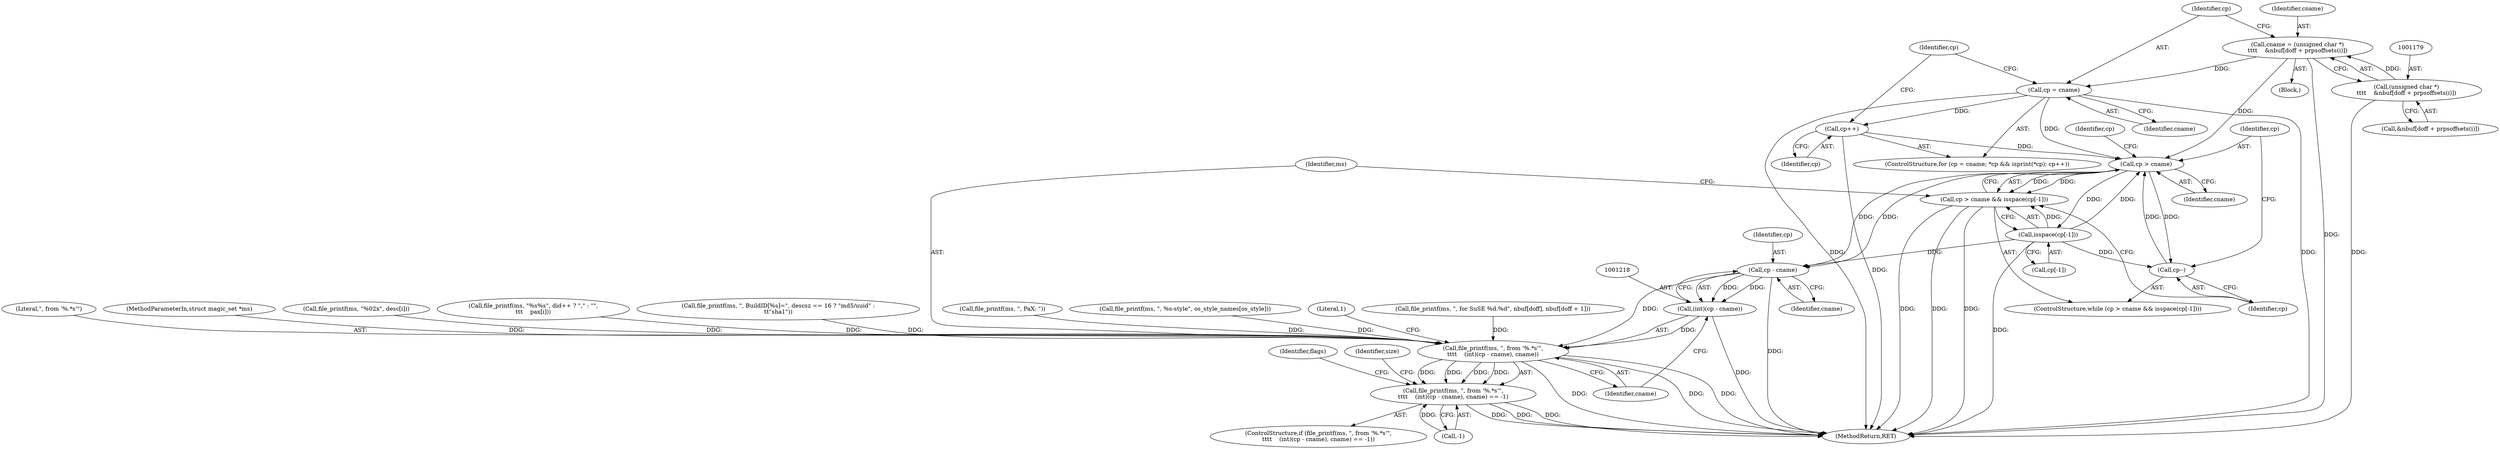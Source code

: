 digraph "0_file_39c7ac1106be844a5296d3eb5971946cc09ffda0@pointer" {
"1001188" [label="(Call,cp = cname)"];
"1001176" [label="(Call,cname = (unsigned char *)\n\t\t\t\t    &nbuf[doff + prpsoffsets(i)])"];
"1001178" [label="(Call,(unsigned char *)\n\t\t\t\t    &nbuf[doff + prpsoffsets(i)])"];
"1001197" [label="(Call,cp++)"];
"1001202" [label="(Call,cp > cname)"];
"1001201" [label="(Call,cp > cname && isspace(cp[-1]))"];
"1001205" [label="(Call,isspace(cp[-1]))"];
"1001210" [label="(Call,cp--)"];
"1001219" [label="(Call,cp - cname)"];
"1001217" [label="(Call,(int)(cp - cname))"];
"1001214" [label="(Call,file_printf(ms, \", from '%.*s'\",\n\t\t\t\t    (int)(cp - cname), cname))"];
"1001213" [label="(Call,file_printf(ms, \", from '%.*s'\",\n\t\t\t\t    (int)(cp - cname), cname) == -1)"];
"1001223" [label="(Call,-1)"];
"1000602" [label="(Call,file_printf(ms, \"%s%s\", did++ ? \",\" : \"\",\n\t\t\t    pax[i]))"];
"1001198" [label="(Identifier,cp)"];
"1001178" [label="(Call,(unsigned char *)\n\t\t\t\t    &nbuf[doff + prpsoffsets(i)])"];
"1001216" [label="(Literal,\", from '%.*s'\")"];
"1001189" [label="(Identifier,cp)"];
"1000117" [label="(MethodParameterIn,struct magic_set *ms)"];
"1001180" [label="(Call,&nbuf[doff + prpsoffsets(i)])"];
"1001222" [label="(Identifier,cname)"];
"1001187" [label="(ControlStructure,for (cp = cname; *cp && isprint(*cp); cp++))"];
"1001205" [label="(Call,isspace(cp[-1]))"];
"1001193" [label="(Identifier,cp)"];
"1001204" [label="(Identifier,cname)"];
"1001220" [label="(Identifier,cp)"];
"1001203" [label="(Identifier,cp)"];
"1001176" [label="(Call,cname = (unsigned char *)\n\t\t\t\t    &nbuf[doff + prpsoffsets(i)])"];
"1000508" [label="(Call,file_printf(ms, \"%02x\", desc[i]))"];
"1001226" [label="(Identifier,size)"];
"1001206" [label="(Call,cp[-1])"];
"1001188" [label="(Call,cp = cname)"];
"1001190" [label="(Identifier,cname)"];
"1001237" [label="(MethodReturn,RET)"];
"1001177" [label="(Identifier,cname)"];
"1001221" [label="(Identifier,cname)"];
"1001229" [label="(Identifier,flags)"];
"1000475" [label="(Call,file_printf(ms, \", BuildID[%s]=\", descsz == 16 ? \"md5/uuid\" :\n\t\t\"sha1\"))"];
"1001207" [label="(Identifier,cp)"];
"1001211" [label="(Identifier,cp)"];
"1000573" [label="(Call,file_printf(ms, \", PaX: \"))"];
"1001214" [label="(Call,file_printf(ms, \", from '%.*s'\",\n\t\t\t\t    (int)(cp - cname), cname))"];
"1001210" [label="(Call,cp--)"];
"1000962" [label="(Call,file_printf(ms, \", %s-style\", os_style_names[os_style]))"];
"1001056" [label="(Block,)"];
"1001219" [label="(Call,cp - cname)"];
"1001224" [label="(Literal,1)"];
"1001197" [label="(Call,cp++)"];
"1001217" [label="(Call,(int)(cp - cname))"];
"1001213" [label="(Call,file_printf(ms, \", from '%.*s'\",\n\t\t\t\t    (int)(cp - cname), cname) == -1)"];
"1000286" [label="(Call,file_printf(ms, \", for SuSE %d.%d\", nbuf[doff], nbuf[doff + 1]))"];
"1001215" [label="(Identifier,ms)"];
"1001200" [label="(ControlStructure,while (cp > cname && isspace(cp[-1])))"];
"1001202" [label="(Call,cp > cname)"];
"1001212" [label="(ControlStructure,if (file_printf(ms, \", from '%.*s'\",\n\t\t\t\t    (int)(cp - cname), cname) == -1))"];
"1001201" [label="(Call,cp > cname && isspace(cp[-1]))"];
"1001188" -> "1001187"  [label="AST: "];
"1001188" -> "1001190"  [label="CFG: "];
"1001189" -> "1001188"  [label="AST: "];
"1001190" -> "1001188"  [label="AST: "];
"1001193" -> "1001188"  [label="CFG: "];
"1001188" -> "1001237"  [label="DDG: "];
"1001188" -> "1001237"  [label="DDG: "];
"1001176" -> "1001188"  [label="DDG: "];
"1001188" -> "1001197"  [label="DDG: "];
"1001188" -> "1001202"  [label="DDG: "];
"1001176" -> "1001056"  [label="AST: "];
"1001176" -> "1001178"  [label="CFG: "];
"1001177" -> "1001176"  [label="AST: "];
"1001178" -> "1001176"  [label="AST: "];
"1001189" -> "1001176"  [label="CFG: "];
"1001176" -> "1001237"  [label="DDG: "];
"1001178" -> "1001176"  [label="DDG: "];
"1001176" -> "1001202"  [label="DDG: "];
"1001178" -> "1001180"  [label="CFG: "];
"1001179" -> "1001178"  [label="AST: "];
"1001180" -> "1001178"  [label="AST: "];
"1001178" -> "1001237"  [label="DDG: "];
"1001197" -> "1001187"  [label="AST: "];
"1001197" -> "1001198"  [label="CFG: "];
"1001198" -> "1001197"  [label="AST: "];
"1001193" -> "1001197"  [label="CFG: "];
"1001197" -> "1001237"  [label="DDG: "];
"1001197" -> "1001202"  [label="DDG: "];
"1001202" -> "1001201"  [label="AST: "];
"1001202" -> "1001204"  [label="CFG: "];
"1001203" -> "1001202"  [label="AST: "];
"1001204" -> "1001202"  [label="AST: "];
"1001207" -> "1001202"  [label="CFG: "];
"1001201" -> "1001202"  [label="CFG: "];
"1001202" -> "1001201"  [label="DDG: "];
"1001202" -> "1001201"  [label="DDG: "];
"1001210" -> "1001202"  [label="DDG: "];
"1001205" -> "1001202"  [label="DDG: "];
"1001202" -> "1001205"  [label="DDG: "];
"1001202" -> "1001210"  [label="DDG: "];
"1001202" -> "1001219"  [label="DDG: "];
"1001202" -> "1001219"  [label="DDG: "];
"1001201" -> "1001200"  [label="AST: "];
"1001201" -> "1001205"  [label="CFG: "];
"1001205" -> "1001201"  [label="AST: "];
"1001211" -> "1001201"  [label="CFG: "];
"1001215" -> "1001201"  [label="CFG: "];
"1001201" -> "1001237"  [label="DDG: "];
"1001201" -> "1001237"  [label="DDG: "];
"1001201" -> "1001237"  [label="DDG: "];
"1001205" -> "1001201"  [label="DDG: "];
"1001205" -> "1001206"  [label="CFG: "];
"1001206" -> "1001205"  [label="AST: "];
"1001205" -> "1001237"  [label="DDG: "];
"1001205" -> "1001210"  [label="DDG: "];
"1001205" -> "1001219"  [label="DDG: "];
"1001210" -> "1001200"  [label="AST: "];
"1001210" -> "1001211"  [label="CFG: "];
"1001211" -> "1001210"  [label="AST: "];
"1001203" -> "1001210"  [label="CFG: "];
"1001219" -> "1001217"  [label="AST: "];
"1001219" -> "1001221"  [label="CFG: "];
"1001220" -> "1001219"  [label="AST: "];
"1001221" -> "1001219"  [label="AST: "];
"1001217" -> "1001219"  [label="CFG: "];
"1001219" -> "1001237"  [label="DDG: "];
"1001219" -> "1001217"  [label="DDG: "];
"1001219" -> "1001217"  [label="DDG: "];
"1001219" -> "1001214"  [label="DDG: "];
"1001217" -> "1001214"  [label="AST: "];
"1001218" -> "1001217"  [label="AST: "];
"1001222" -> "1001217"  [label="CFG: "];
"1001217" -> "1001237"  [label="DDG: "];
"1001217" -> "1001214"  [label="DDG: "];
"1001214" -> "1001213"  [label="AST: "];
"1001214" -> "1001222"  [label="CFG: "];
"1001215" -> "1001214"  [label="AST: "];
"1001216" -> "1001214"  [label="AST: "];
"1001222" -> "1001214"  [label="AST: "];
"1001224" -> "1001214"  [label="CFG: "];
"1001214" -> "1001237"  [label="DDG: "];
"1001214" -> "1001237"  [label="DDG: "];
"1001214" -> "1001237"  [label="DDG: "];
"1001214" -> "1001213"  [label="DDG: "];
"1001214" -> "1001213"  [label="DDG: "];
"1001214" -> "1001213"  [label="DDG: "];
"1001214" -> "1001213"  [label="DDG: "];
"1000508" -> "1001214"  [label="DDG: "];
"1000286" -> "1001214"  [label="DDG: "];
"1000475" -> "1001214"  [label="DDG: "];
"1000573" -> "1001214"  [label="DDG: "];
"1000602" -> "1001214"  [label="DDG: "];
"1000962" -> "1001214"  [label="DDG: "];
"1000117" -> "1001214"  [label="DDG: "];
"1001213" -> "1001212"  [label="AST: "];
"1001213" -> "1001223"  [label="CFG: "];
"1001223" -> "1001213"  [label="AST: "];
"1001226" -> "1001213"  [label="CFG: "];
"1001229" -> "1001213"  [label="CFG: "];
"1001213" -> "1001237"  [label="DDG: "];
"1001213" -> "1001237"  [label="DDG: "];
"1001213" -> "1001237"  [label="DDG: "];
"1001223" -> "1001213"  [label="DDG: "];
}
